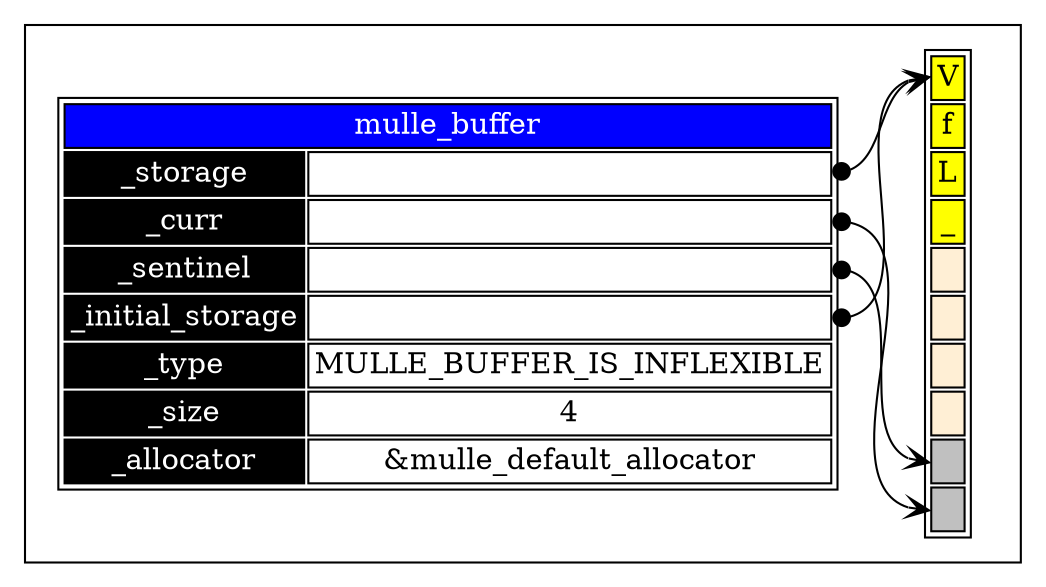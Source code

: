 digraph {
   rankdir=LR;

   subgraph cluster_main {

   "mulle__pointerarray" [ label=<<TABLE BORDER="1">
      <TR BORDER="0"><TD BGCOLOR="blue" COLSPAN="2"><FONT COLOR="white">mulle_buffer</FONT></TD></TR>
      <TR BORDER="0"><TD BGCOLOR="black"><FONT COLOR="white">_storage</FONT></TD><TD PORT="pointer_storage"></TD></TR>
      <TR BORDER="0"><TD BGCOLOR="black"><FONT COLOR="white">_curr</FONT></TD><TD PORT="pointer_curr"></TD></TR>
      <TR BORDER="0"><TD BGCOLOR="black"><FONT COLOR="white">_sentinel</FONT></TD><TD PORT="pointer_sentinel"></TD></TR>
      <TR BORDER="0"><TD BGCOLOR="black"><FONT COLOR="white">_initial_storage</FONT></TD><TD PORT="pointer_initial_storage"></TD></TR>
      <TR BORDER="0"><TD BGCOLOR="black"><FONT COLOR="white">_type</FONT></TD><TD>MULLE_BUFFER_IS_INFLEXIBLE</TD></TR>
      <TR BORDER="0"><TD BGCOLOR="black"><FONT COLOR="white">_size</FONT></TD><TD>4</TD></TR>
      <TR BORDER="0"><TD BGCOLOR="black"><FONT COLOR="white">_allocator</FONT></TD><TD>&amp;mulle_default_allocator</TD></TR>
   </TABLE>>, shape="none" ];

   graph [ pad="0.2", ranksep="0.3", nodesep="0.0"];

   "alloca" [ label=<<TABLE BORDER="1">
      <TR BORDER="0"><TD PORT="cell0" BGCOLOR="yellow"><FONT COLOR="black">V</FONT></TD></TR>
      <TR BORDER="0"><TD PORT="cell1" BGCOLOR="yellow"><FONT COLOR="black">f</FONT></TD></TR>
      <TR BORDER="0"><TD PORT="cell2" BGCOLOR="yellow"><FONT COLOR="black">L</FONT></TD></TR>
      <TR BORDER="0"><TD PORT="cell3" BGCOLOR="yellow"><FONT COLOR="black">_</FONT></TD></TR>
      <TR BORDER="0"><TD PORT="cell4" BGCOLOR="papayawhip"><FONT COLOR="black"> </FONT></TD></TR>
      <TR BORDER="0"><TD PORT="cell5" BGCOLOR="papayawhip"><FONT COLOR="black"> </FONT></TD></TR>
      <TR BORDER="0"><TD PORT="cell6" BGCOLOR="papayawhip"><FONT COLOR="black"> </FONT></TD></TR>
      <TR BORDER="0"><TD PORT="cell7" BGCOLOR="papayawhip"><FONT COLOR="black"> </FONT></TD></TR>
      <TR BORDER="0"><TD PORT="sentinel" BGCOLOR="gray"><FONT COLOR="gray"> </FONT></TD></TR>
      <TR BORDER="0"><TD PORT="past_sentinel" BGCOLOR="gray"><FONT COLOR="gray"> </FONT></TD></TR>
   </TABLE>>, shape="none" ];


   // center doesn't work :(
   "mulle__pointerarray":"pointer_storage:_"          -> "alloca":"cell0"         [ arrowtail="dot", arrowhead="vee", dir="both" ]
   "mulle__pointerarray":"pointer_initial_storage:_"  -> "alloca":"cell0"          [ arrowtail="dot", arrowhead="vee", dir="both" ]
   "mulle__pointerarray":"pointer_curr:_"             -> "alloca":"past_sentinel"  [ arrowtail="dot", arrowhead="vee",  dir="both" ]
   "mulle__pointerarray":"pointer_sentinel:_"         -> "alloca":"sentinel"       [ arrowtail="dot", arrowhead="vee",  dir="both" ]
    }
}
